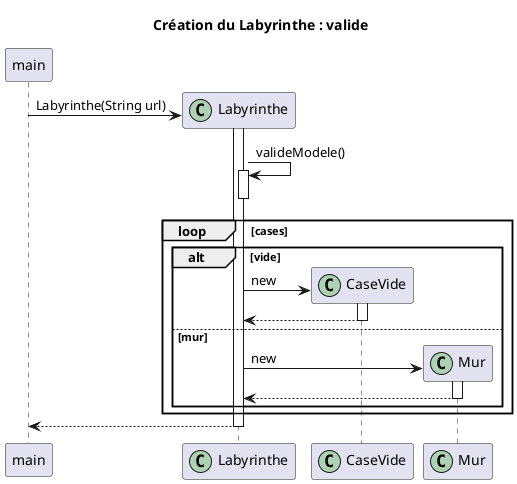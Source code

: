 @startuml 
title Création du Labyrinthe : valide
participant main
participant Labyrinthe << (C,#ADD1B2) >>
participant CaseVide << (C,#ADD1B2) >>
participant Mur << (C,#ADD1B2) >>

create Labyrinthe
main -> Labyrinthe : Labyrinthe(String url)
activate Labyrinthe

Labyrinthe -> Labyrinthe : valideModele()
activate Labyrinthe
deactivate Labyrinthe

loop cases
alt vide
create CaseVide
Labyrinthe -> CaseVide : new
activate CaseVide
CaseVide --> Labyrinthe
deactivate CaseVide
else mur
create Mur
Labyrinthe -> Mur : new
activate Mur
Mur --> Labyrinthe
deactivate Mur
end
end
Labyrinthe --> main
deactivate Labyrinthe

@enduml